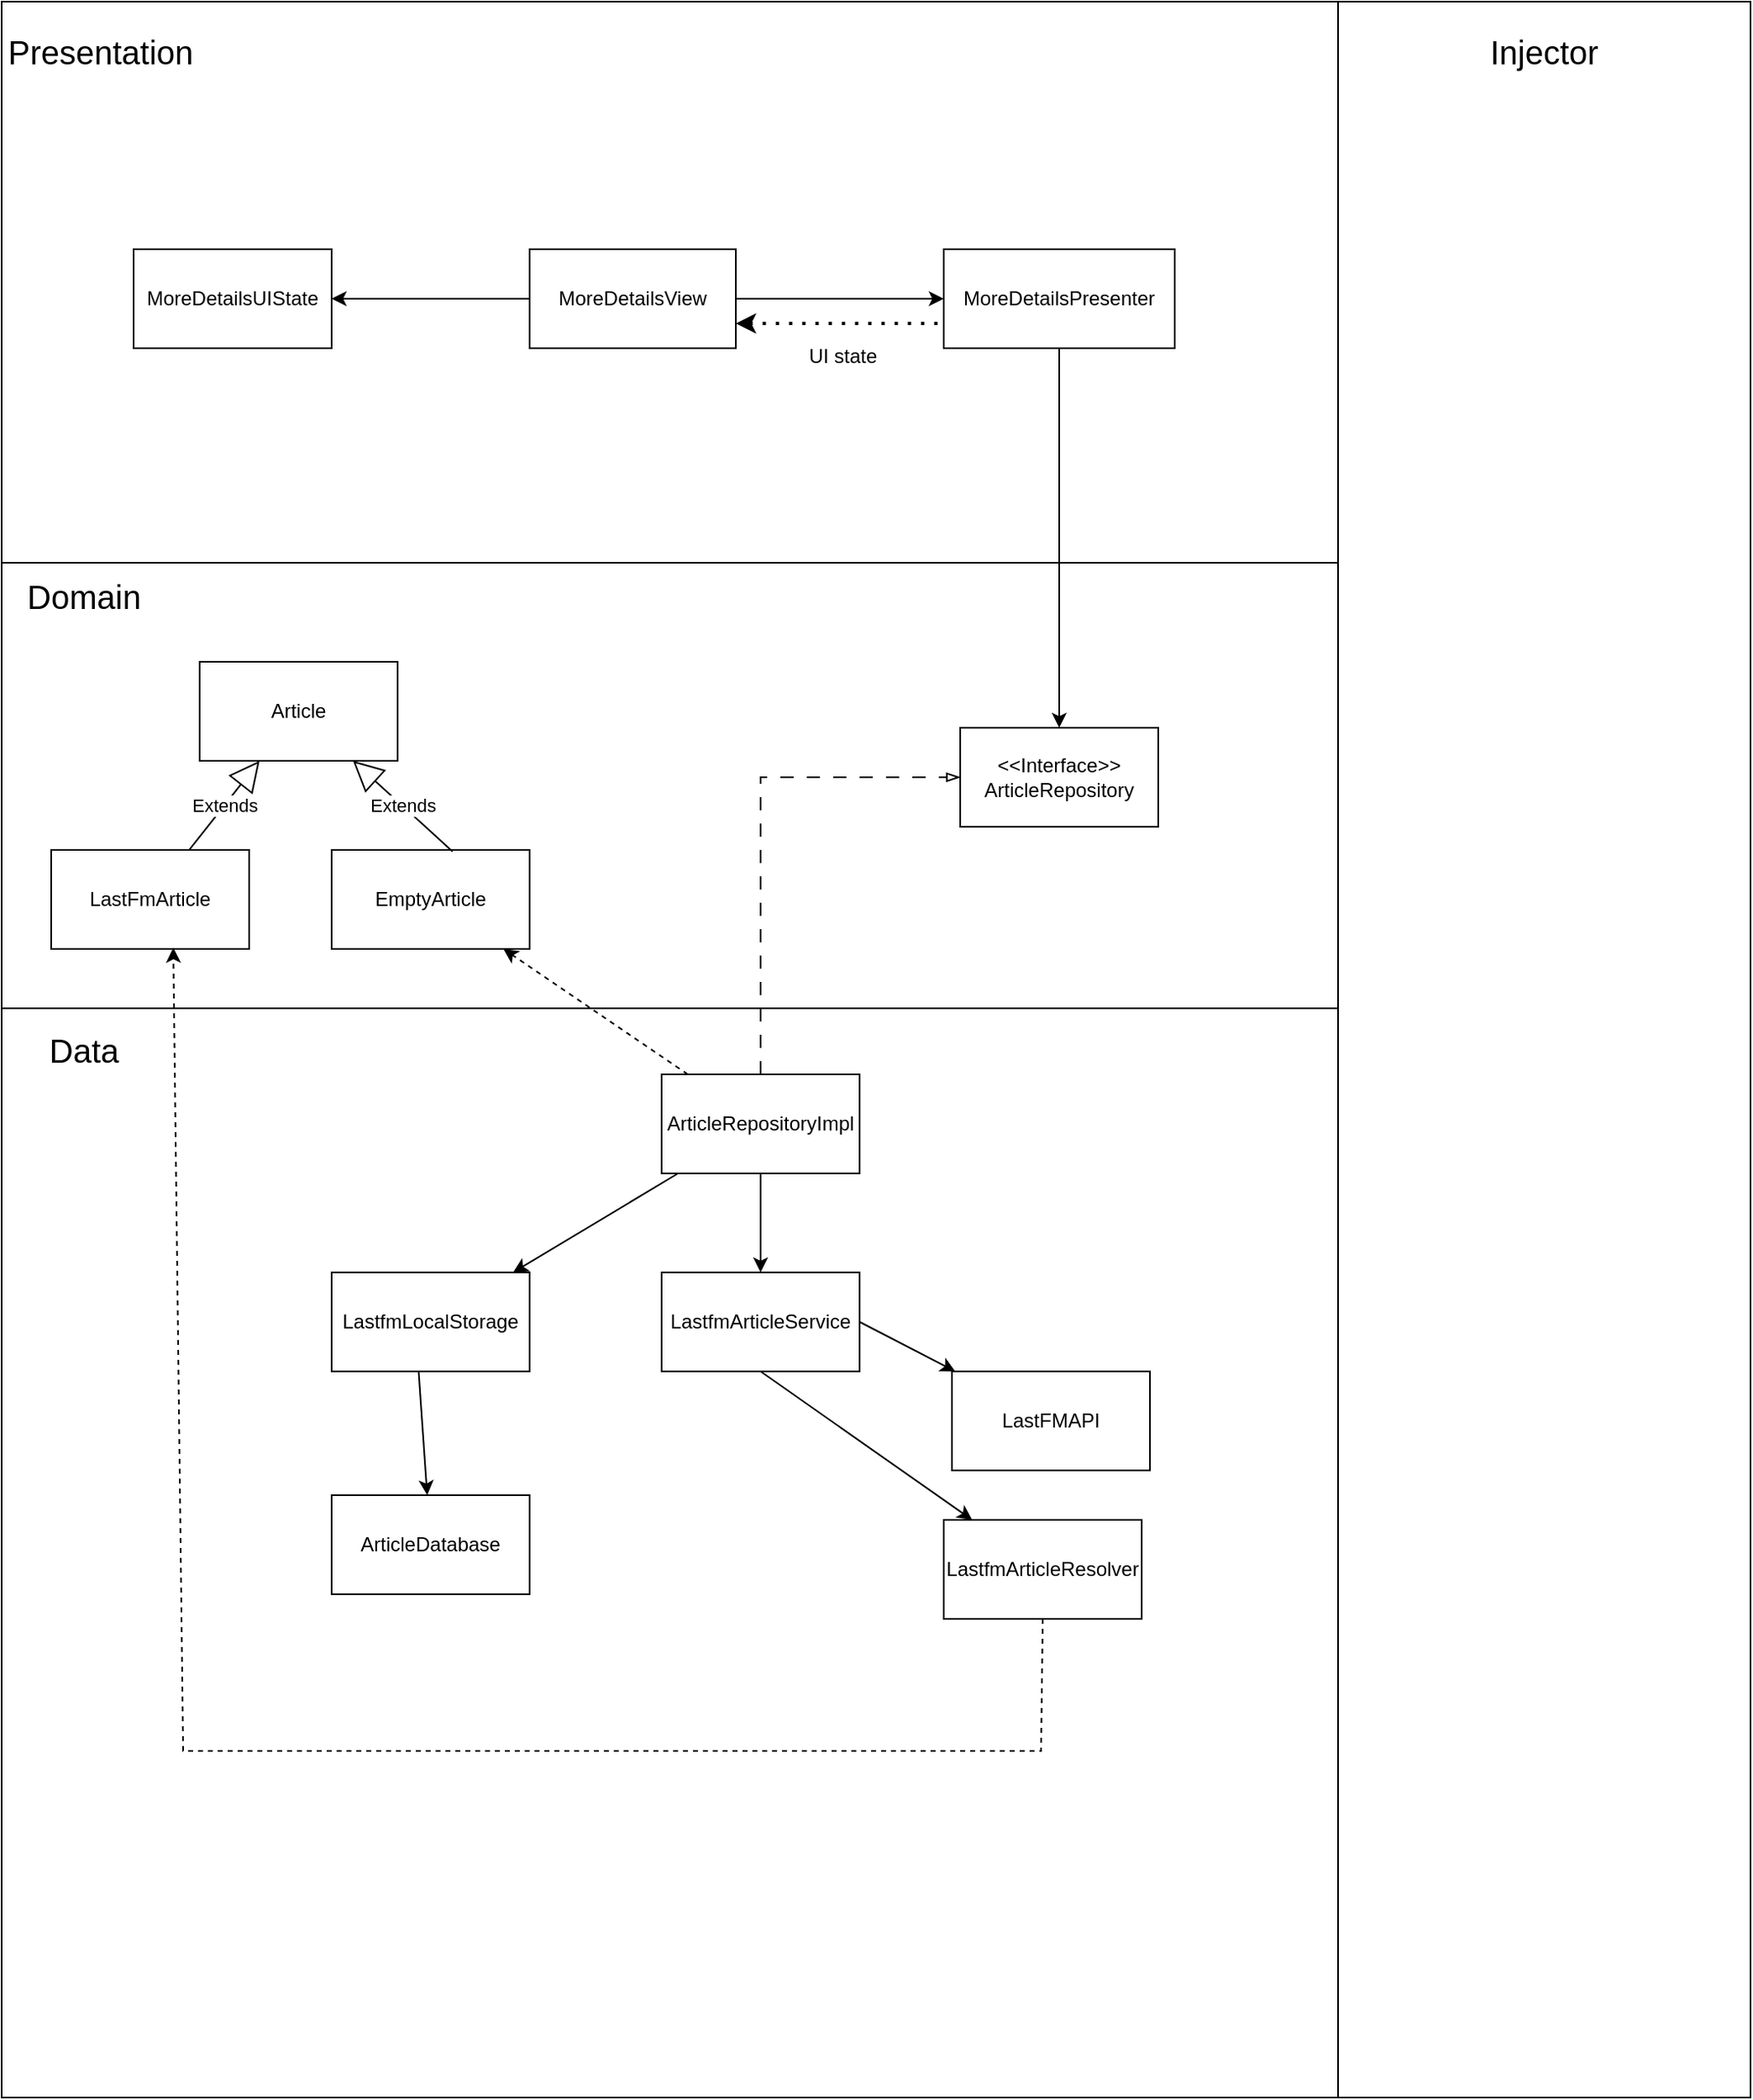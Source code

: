 <mxfile version="24.3.1" type="device">
  <diagram name="Página-1" id="BCXv40WFk7sCB6Hej2--">
    <mxGraphModel dx="1050" dy="522" grid="1" gridSize="10" guides="1" tooltips="1" connect="1" arrows="1" fold="1" page="1" pageScale="1" pageWidth="827" pageHeight="1169" math="0" shadow="0">
      <root>
        <mxCell id="0" />
        <mxCell id="1" parent="0" />
        <mxCell id="TBtc9OhAfgtJWs3fjQMd-46" value="" style="rounded=0;whiteSpace=wrap;html=1;" parent="1" vertex="1">
          <mxGeometry x="810" y="10" width="250" height="1270" as="geometry" />
        </mxCell>
        <mxCell id="TBtc9OhAfgtJWs3fjQMd-45" value="" style="rounded=0;whiteSpace=wrap;html=1;" parent="1" vertex="1">
          <mxGeometry y="610" width="810" height="670" as="geometry" />
        </mxCell>
        <mxCell id="TBtc9OhAfgtJWs3fjQMd-44" value="" style="rounded=0;whiteSpace=wrap;html=1;" parent="1" vertex="1">
          <mxGeometry y="350" width="810" height="270" as="geometry" />
        </mxCell>
        <mxCell id="TBtc9OhAfgtJWs3fjQMd-43" value="" style="rounded=0;whiteSpace=wrap;html=1;" parent="1" vertex="1">
          <mxGeometry y="10" width="810" height="340" as="geometry" />
        </mxCell>
        <mxCell id="c734w6c-eVpLBY2QEzrI-2" value="Article" style="rounded=0;whiteSpace=wrap;html=1;" parent="1" vertex="1">
          <mxGeometry x="120" y="410" width="120" height="60" as="geometry" />
        </mxCell>
        <mxCell id="c734w6c-eVpLBY2QEzrI-26" style="edgeStyle=orthogonalEdgeStyle;rounded=0;orthogonalLoop=1;jettySize=auto;html=1;exitX=0.5;exitY=0;exitDx=0;exitDy=0;dashed=1;dashPattern=8 8;endArrow=blockThin;endFill=0;" parent="1" source="c734w6c-eVpLBY2QEzrI-3" target="c734w6c-eVpLBY2QEzrI-9" edge="1">
          <mxGeometry relative="1" as="geometry">
            <Array as="points">
              <mxPoint x="460" y="620" />
              <mxPoint x="460" y="450" />
            </Array>
          </mxGeometry>
        </mxCell>
        <mxCell id="c734w6c-eVpLBY2QEzrI-3" value="ArticleRepositoryImpl" style="rounded=0;whiteSpace=wrap;html=1;" parent="1" vertex="1">
          <mxGeometry x="400" y="660" width="120" height="60" as="geometry" />
        </mxCell>
        <mxCell id="c734w6c-eVpLBY2QEzrI-5" value="&lt;div&gt;&lt;span style=&quot;background-color: initial;&quot;&gt;MoreDetailsPresenter&lt;/span&gt;&lt;br&gt;&lt;/div&gt;" style="rounded=0;whiteSpace=wrap;html=1;" parent="1" vertex="1">
          <mxGeometry x="571" y="160" width="140" height="60" as="geometry" />
        </mxCell>
        <mxCell id="c734w6c-eVpLBY2QEzrI-6" value="MoreDetailsUIState" style="rounded=0;whiteSpace=wrap;html=1;" parent="1" vertex="1">
          <mxGeometry x="80" y="160" width="120" height="60" as="geometry" />
        </mxCell>
        <mxCell id="c734w6c-eVpLBY2QEzrI-27" style="edgeStyle=orthogonalEdgeStyle;rounded=0;orthogonalLoop=1;jettySize=auto;html=1;" parent="1" source="c734w6c-eVpLBY2QEzrI-7" target="c734w6c-eVpLBY2QEzrI-5" edge="1">
          <mxGeometry relative="1" as="geometry">
            <mxPoint x="560" y="210" as="targetPoint" />
            <Array as="points" />
          </mxGeometry>
        </mxCell>
        <mxCell id="c734w6c-eVpLBY2QEzrI-7" value="MoreDetailsView" style="rounded=0;whiteSpace=wrap;html=1;" parent="1" vertex="1">
          <mxGeometry x="320" y="160" width="125" height="60" as="geometry" />
        </mxCell>
        <mxCell id="c734w6c-eVpLBY2QEzrI-9" value="&amp;lt;&amp;lt;Interface&amp;gt;&amp;gt;&lt;div&gt;ArticleRepository&lt;/div&gt;" style="rounded=0;whiteSpace=wrap;html=1;" parent="1" vertex="1">
          <mxGeometry x="581" y="450" width="120" height="60" as="geometry" />
        </mxCell>
        <mxCell id="c734w6c-eVpLBY2QEzrI-14" value="" style="endArrow=classic;html=1;rounded=0;exitX=0;exitY=0.5;exitDx=0;exitDy=0;entryX=1;entryY=0.5;entryDx=0;entryDy=0;" parent="1" source="c734w6c-eVpLBY2QEzrI-7" target="c734w6c-eVpLBY2QEzrI-6" edge="1">
          <mxGeometry width="50" height="50" relative="1" as="geometry">
            <mxPoint x="205" y="160" as="sourcePoint" />
            <mxPoint x="255" y="110" as="targetPoint" />
          </mxGeometry>
        </mxCell>
        <mxCell id="c734w6c-eVpLBY2QEzrI-24" value="ArticleDatabase" style="rounded=0;whiteSpace=wrap;html=1;" parent="1" vertex="1">
          <mxGeometry x="200" y="915" width="120" height="60" as="geometry" />
        </mxCell>
        <mxCell id="c734w6c-eVpLBY2QEzrI-29" value="&lt;div&gt;&lt;span style=&quot;background-color: initial;&quot;&gt;LastfmArticleService&lt;/span&gt;&lt;br&gt;&lt;/div&gt;" style="rounded=0;whiteSpace=wrap;html=1;" parent="1" vertex="1">
          <mxGeometry x="400" y="780" width="120" height="60" as="geometry" />
        </mxCell>
        <mxCell id="c734w6c-eVpLBY2QEzrI-31" value="&lt;div&gt;LastfmArticleResolver&lt;/div&gt;" style="rounded=0;whiteSpace=wrap;html=1;" parent="1" vertex="1">
          <mxGeometry x="571" y="930" width="120" height="60" as="geometry" />
        </mxCell>
        <mxCell id="c734w6c-eVpLBY2QEzrI-37" value="&lt;div&gt;&lt;span style=&quot;background-color: initial;&quot;&gt;LastfmLocalStorage&lt;/span&gt;&lt;br&gt;&lt;/div&gt;" style="rounded=0;whiteSpace=wrap;html=1;" parent="1" vertex="1">
          <mxGeometry x="200" y="780" width="120" height="60" as="geometry" />
        </mxCell>
        <mxCell id="c734w6c-eVpLBY2QEzrI-42" value="&lt;div&gt;&lt;span style=&quot;background-color: initial;&quot;&gt;LastFMAPI&lt;/span&gt;&lt;br&gt;&lt;/div&gt;" style="rounded=0;whiteSpace=wrap;html=1;" parent="1" vertex="1">
          <mxGeometry x="576" y="840" width="120" height="60" as="geometry" />
        </mxCell>
        <mxCell id="TBtc9OhAfgtJWs3fjQMd-3" value="" style="endArrow=classic;html=1;rounded=0;exitX=0.5;exitY=1;exitDx=0;exitDy=0;" parent="1" source="c734w6c-eVpLBY2QEzrI-5" target="c734w6c-eVpLBY2QEzrI-9" edge="1">
          <mxGeometry width="50" height="50" relative="1" as="geometry">
            <mxPoint x="641" y="270" as="sourcePoint" />
            <mxPoint x="320" y="260" as="targetPoint" />
          </mxGeometry>
        </mxCell>
        <mxCell id="TBtc9OhAfgtJWs3fjQMd-4" value="LastFmArticle" style="rounded=0;whiteSpace=wrap;html=1;" parent="1" vertex="1">
          <mxGeometry x="30" y="524" width="120" height="60" as="geometry" />
        </mxCell>
        <mxCell id="TBtc9OhAfgtJWs3fjQMd-5" value="EmptyArticle" style="rounded=0;whiteSpace=wrap;html=1;" parent="1" vertex="1">
          <mxGeometry x="200" y="524" width="120" height="60" as="geometry" />
        </mxCell>
        <mxCell id="TBtc9OhAfgtJWs3fjQMd-8" value="Extends" style="endArrow=block;endSize=16;endFill=0;html=1;rounded=0;exitX=0.611;exitY=0.016;exitDx=0;exitDy=0;exitPerimeter=0;" parent="1" source="TBtc9OhAfgtJWs3fjQMd-5" target="c734w6c-eVpLBY2QEzrI-2" edge="1">
          <mxGeometry width="160" relative="1" as="geometry">
            <mxPoint x="250" y="469.71" as="sourcePoint" />
            <mxPoint x="410" y="469.71" as="targetPoint" />
          </mxGeometry>
        </mxCell>
        <mxCell id="TBtc9OhAfgtJWs3fjQMd-9" value="Extends" style="endArrow=block;endSize=16;endFill=0;html=1;rounded=0;" parent="1" source="TBtc9OhAfgtJWs3fjQMd-4" target="c734w6c-eVpLBY2QEzrI-2" edge="1">
          <mxGeometry width="160" relative="1" as="geometry">
            <mxPoint x="276" y="501" as="sourcePoint" />
            <mxPoint x="213" y="420" as="targetPoint" />
          </mxGeometry>
        </mxCell>
        <mxCell id="TBtc9OhAfgtJWs3fjQMd-11" value="" style="endArrow=classic;html=1;rounded=0;" parent="1" source="c734w6c-eVpLBY2QEzrI-3" target="c734w6c-eVpLBY2QEzrI-29" edge="1">
          <mxGeometry width="50" height="50" relative="1" as="geometry">
            <mxPoint x="210" y="820" as="sourcePoint" />
            <mxPoint x="260" y="770" as="targetPoint" />
          </mxGeometry>
        </mxCell>
        <mxCell id="TBtc9OhAfgtJWs3fjQMd-12" value="" style="endArrow=classic;html=1;rounded=0;" parent="1" source="c734w6c-eVpLBY2QEzrI-3" target="c734w6c-eVpLBY2QEzrI-37" edge="1">
          <mxGeometry width="50" height="50" relative="1" as="geometry">
            <mxPoint x="457" y="690" as="sourcePoint" />
            <mxPoint x="444" y="810" as="targetPoint" />
          </mxGeometry>
        </mxCell>
        <mxCell id="TBtc9OhAfgtJWs3fjQMd-13" value="" style="endArrow=classic;html=1;rounded=0;exitX=0.312;exitY=0.343;exitDx=0;exitDy=0;exitPerimeter=0;" parent="1" source="TBtc9OhAfgtJWs3fjQMd-45" target="c734w6c-eVpLBY2QEzrI-24" edge="1">
          <mxGeometry width="50" height="50" relative="1" as="geometry">
            <mxPoint x="252.5" y="990" as="sourcePoint" />
            <mxPoint x="160" y="980" as="targetPoint" />
          </mxGeometry>
        </mxCell>
        <mxCell id="TBtc9OhAfgtJWs3fjQMd-14" value="" style="endArrow=classic;html=1;rounded=0;exitX=0.5;exitY=1;exitDx=0;exitDy=0;" parent="1" source="c734w6c-eVpLBY2QEzrI-29" target="c734w6c-eVpLBY2QEzrI-31" edge="1">
          <mxGeometry width="50" height="50" relative="1" as="geometry">
            <mxPoint x="510" y="960" as="sourcePoint" />
            <mxPoint x="370" y="730" as="targetPoint" />
          </mxGeometry>
        </mxCell>
        <mxCell id="TBtc9OhAfgtJWs3fjQMd-15" value="" style="endArrow=classic;html=1;rounded=0;exitX=1;exitY=0.5;exitDx=0;exitDy=0;" parent="1" source="c734w6c-eVpLBY2QEzrI-29" target="c734w6c-eVpLBY2QEzrI-42" edge="1">
          <mxGeometry width="50" height="50" relative="1" as="geometry">
            <mxPoint x="505" y="930" as="sourcePoint" />
            <mxPoint x="340" y="940" as="targetPoint" />
          </mxGeometry>
        </mxCell>
        <mxCell id="TBtc9OhAfgtJWs3fjQMd-32" value="" style="endArrow=classic;html=1;rounded=0;dashed=1;entryX=0.617;entryY=0.988;entryDx=0;entryDy=0;entryPerimeter=0;exitX=0.5;exitY=1;exitDx=0;exitDy=0;" parent="1" source="c734w6c-eVpLBY2QEzrI-31" target="TBtc9OhAfgtJWs3fjQMd-4" edge="1">
          <mxGeometry width="50" height="50" relative="1" as="geometry">
            <mxPoint x="631" y="1110" as="sourcePoint" />
            <mxPoint x="18" y="1093" as="targetPoint" />
            <Array as="points">
              <mxPoint x="630" y="1070" />
              <mxPoint x="380" y="1070" />
              <mxPoint x="110" y="1070" />
            </Array>
          </mxGeometry>
        </mxCell>
        <mxCell id="TBtc9OhAfgtJWs3fjQMd-33" value="" style="endArrow=classic;html=1;rounded=0;dashed=1;" parent="1" source="c734w6c-eVpLBY2QEzrI-3" target="TBtc9OhAfgtJWs3fjQMd-5" edge="1">
          <mxGeometry width="50" height="50" relative="1" as="geometry">
            <mxPoint x="576" y="1075" as="sourcePoint" />
            <mxPoint x="124" y="539" as="targetPoint" />
            <Array as="points" />
          </mxGeometry>
        </mxCell>
        <mxCell id="TBtc9OhAfgtJWs3fjQMd-47" value="&lt;font style=&quot;font-size: 20px;&quot;&gt;Presentation&lt;/font&gt;" style="rounded=0;whiteSpace=wrap;html=1;fillColor=none;strokeColor=none;" parent="1" vertex="1">
          <mxGeometry x="10" y="20" width="100" height="40" as="geometry" />
        </mxCell>
        <mxCell id="TBtc9OhAfgtJWs3fjQMd-48" value="&lt;font style=&quot;font-size: 20px;&quot;&gt;Domain&lt;/font&gt;" style="rounded=0;whiteSpace=wrap;html=1;strokeColor=none;gradientColor=default;fillColor=none;" parent="1" vertex="1">
          <mxGeometry y="350" width="100" height="40" as="geometry" />
        </mxCell>
        <mxCell id="TBtc9OhAfgtJWs3fjQMd-49" value="&lt;font style=&quot;font-size: 20px;&quot;&gt;Injector&lt;/font&gt;" style="rounded=0;whiteSpace=wrap;html=1;strokeColor=none;gradientColor=default;fillColor=none;" parent="1" vertex="1">
          <mxGeometry x="885" y="20" width="100" height="40" as="geometry" />
        </mxCell>
        <mxCell id="TBtc9OhAfgtJWs3fjQMd-50" value="&lt;font style=&quot;font-size: 20px;&quot;&gt;Data&lt;/font&gt;" style="rounded=0;whiteSpace=wrap;html=1;strokeColor=none;gradientColor=default;fillColor=none;" parent="1" vertex="1">
          <mxGeometry y="625" width="100" height="40" as="geometry" />
        </mxCell>
        <mxCell id="3dw0H8oHQQITQMHAFr5s-2" value="" style="endArrow=none;dashed=1;html=1;dashPattern=1 3;strokeWidth=2;rounded=0;exitX=1;exitY=0.75;exitDx=0;exitDy=0;entryX=0;entryY=0.75;entryDx=0;entryDy=0;startArrow=classic;startFill=1;" edge="1" parent="1" source="c734w6c-eVpLBY2QEzrI-7" target="c734w6c-eVpLBY2QEzrI-5">
          <mxGeometry width="50" height="50" relative="1" as="geometry">
            <mxPoint x="510" y="300" as="sourcePoint" />
            <mxPoint x="560" y="250" as="targetPoint" />
          </mxGeometry>
        </mxCell>
        <mxCell id="3dw0H8oHQQITQMHAFr5s-3" value="UI state" style="text;html=1;align=center;verticalAlign=middle;whiteSpace=wrap;rounded=0;" vertex="1" parent="1">
          <mxGeometry x="480" y="210" width="60" height="30" as="geometry" />
        </mxCell>
      </root>
    </mxGraphModel>
  </diagram>
</mxfile>
